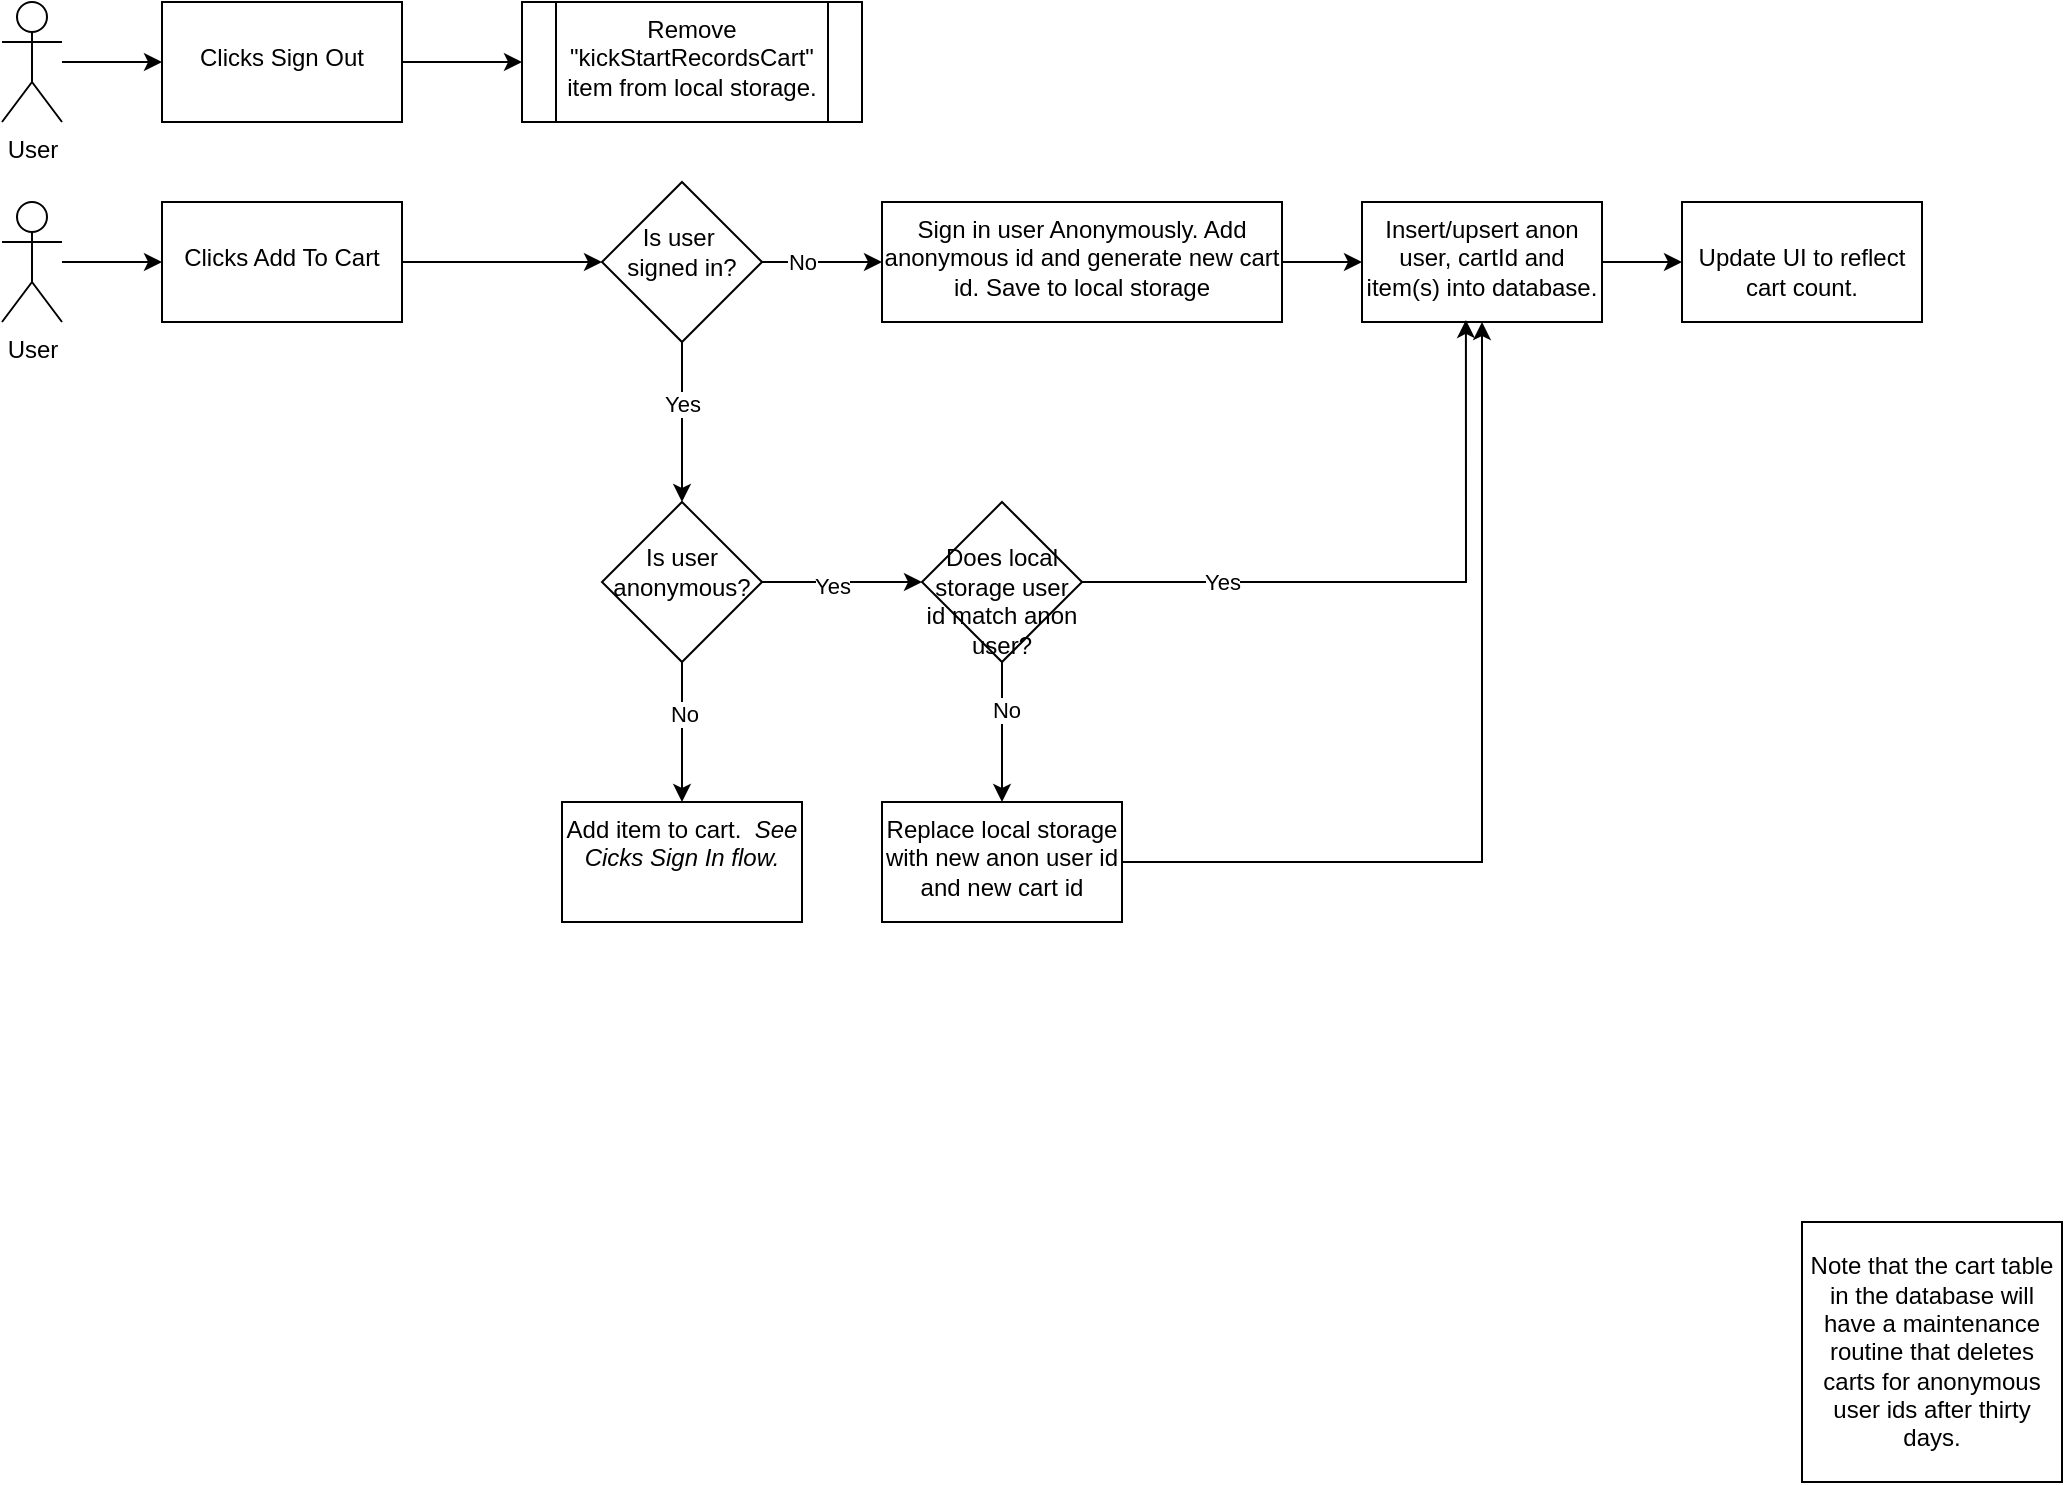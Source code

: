 <mxfile version="26.2.9">
  <diagram name="Page-1" id="9YGcP4kTieHBKAeo50qU">
    <mxGraphModel dx="1290" dy="1082" grid="1" gridSize="10" guides="1" tooltips="1" connect="1" arrows="1" fold="1" page="1" pageScale="1" pageWidth="1100" pageHeight="850" math="0" shadow="0">
      <root>
        <mxCell id="0" />
        <mxCell id="1" parent="0" />
        <mxCell id="FAYgEQ3GZWzxIfLMmF-X-9" value="" style="edgeStyle=orthogonalEdgeStyle;rounded=0;orthogonalLoop=1;jettySize=auto;html=1;" edge="1" parent="1" source="FAYgEQ3GZWzxIfLMmF-X-2" target="FAYgEQ3GZWzxIfLMmF-X-8">
          <mxGeometry relative="1" as="geometry" />
        </mxCell>
        <mxCell id="FAYgEQ3GZWzxIfLMmF-X-2" value="User" style="shape=umlActor;verticalLabelPosition=bottom;verticalAlign=top;html=1;outlineConnect=0;" vertex="1" parent="1">
          <mxGeometry x="40" y="40" width="30" height="60" as="geometry" />
        </mxCell>
        <mxCell id="FAYgEQ3GZWzxIfLMmF-X-11" value="" style="edgeStyle=orthogonalEdgeStyle;rounded=0;orthogonalLoop=1;jettySize=auto;html=1;" edge="1" parent="1" source="FAYgEQ3GZWzxIfLMmF-X-8" target="FAYgEQ3GZWzxIfLMmF-X-10">
          <mxGeometry relative="1" as="geometry" />
        </mxCell>
        <mxCell id="FAYgEQ3GZWzxIfLMmF-X-8" value="&lt;div&gt;&lt;br&gt;&lt;/div&gt;&lt;div&gt;Clicks Sign Out&lt;/div&gt;" style="whiteSpace=wrap;html=1;verticalAlign=top;" vertex="1" parent="1">
          <mxGeometry x="120" y="40" width="120" height="60" as="geometry" />
        </mxCell>
        <mxCell id="FAYgEQ3GZWzxIfLMmF-X-10" value="&lt;div&gt;Remove &quot;kickStartRecordsCart&quot; item from local storage.&lt;br&gt;&lt;/div&gt;" style="shape=process;whiteSpace=wrap;html=1;backgroundOutline=1;verticalAlign=top;" vertex="1" parent="1">
          <mxGeometry x="300" y="40" width="170" height="60" as="geometry" />
        </mxCell>
        <mxCell id="FAYgEQ3GZWzxIfLMmF-X-12" value="" style="edgeStyle=orthogonalEdgeStyle;rounded=0;orthogonalLoop=1;jettySize=auto;html=1;" edge="1" parent="1" source="FAYgEQ3GZWzxIfLMmF-X-13" target="FAYgEQ3GZWzxIfLMmF-X-15">
          <mxGeometry relative="1" as="geometry" />
        </mxCell>
        <mxCell id="FAYgEQ3GZWzxIfLMmF-X-13" value="User" style="shape=umlActor;verticalLabelPosition=bottom;verticalAlign=top;html=1;outlineConnect=0;" vertex="1" parent="1">
          <mxGeometry x="40" y="140" width="30" height="60" as="geometry" />
        </mxCell>
        <mxCell id="FAYgEQ3GZWzxIfLMmF-X-18" value="" style="edgeStyle=orthogonalEdgeStyle;rounded=0;orthogonalLoop=1;jettySize=auto;html=1;" edge="1" parent="1" source="FAYgEQ3GZWzxIfLMmF-X-15" target="FAYgEQ3GZWzxIfLMmF-X-17">
          <mxGeometry relative="1" as="geometry" />
        </mxCell>
        <mxCell id="FAYgEQ3GZWzxIfLMmF-X-15" value="&lt;div&gt;&lt;br&gt;&lt;/div&gt;&lt;div&gt;Clicks Add To Cart&lt;br&gt;&lt;/div&gt;" style="whiteSpace=wrap;html=1;verticalAlign=top;" vertex="1" parent="1">
          <mxGeometry x="120" y="140" width="120" height="60" as="geometry" />
        </mxCell>
        <mxCell id="FAYgEQ3GZWzxIfLMmF-X-20" value="" style="edgeStyle=orthogonalEdgeStyle;rounded=0;orthogonalLoop=1;jettySize=auto;html=1;" edge="1" parent="1" source="FAYgEQ3GZWzxIfLMmF-X-17" target="FAYgEQ3GZWzxIfLMmF-X-19">
          <mxGeometry relative="1" as="geometry" />
        </mxCell>
        <mxCell id="FAYgEQ3GZWzxIfLMmF-X-21" value="No" style="edgeLabel;html=1;align=center;verticalAlign=middle;resizable=0;points=[];" vertex="1" connectable="0" parent="FAYgEQ3GZWzxIfLMmF-X-20">
          <mxGeometry x="0.233" relative="1" as="geometry">
            <mxPoint x="-17" as="offset" />
          </mxGeometry>
        </mxCell>
        <mxCell id="FAYgEQ3GZWzxIfLMmF-X-26" value="" style="edgeStyle=orthogonalEdgeStyle;rounded=0;orthogonalLoop=1;jettySize=auto;html=1;" edge="1" parent="1" source="FAYgEQ3GZWzxIfLMmF-X-17" target="FAYgEQ3GZWzxIfLMmF-X-25">
          <mxGeometry relative="1" as="geometry" />
        </mxCell>
        <mxCell id="FAYgEQ3GZWzxIfLMmF-X-30" value="Yes" style="edgeLabel;html=1;align=center;verticalAlign=middle;resizable=0;points=[];" vertex="1" connectable="0" parent="FAYgEQ3GZWzxIfLMmF-X-26">
          <mxGeometry x="-0.225" relative="1" as="geometry">
            <mxPoint as="offset" />
          </mxGeometry>
        </mxCell>
        <mxCell id="FAYgEQ3GZWzxIfLMmF-X-17" value="&lt;div&gt;&lt;br&gt;&lt;/div&gt;&lt;div&gt;Is user&amp;nbsp;&lt;br&gt;&lt;/div&gt;&lt;div&gt;signed in?&lt;br&gt;&lt;/div&gt;" style="rhombus;whiteSpace=wrap;html=1;verticalAlign=top;" vertex="1" parent="1">
          <mxGeometry x="340" y="130" width="80" height="80" as="geometry" />
        </mxCell>
        <mxCell id="FAYgEQ3GZWzxIfLMmF-X-33" value="" style="edgeStyle=orthogonalEdgeStyle;rounded=0;orthogonalLoop=1;jettySize=auto;html=1;" edge="1" parent="1" source="FAYgEQ3GZWzxIfLMmF-X-19" target="FAYgEQ3GZWzxIfLMmF-X-32">
          <mxGeometry relative="1" as="geometry" />
        </mxCell>
        <mxCell id="FAYgEQ3GZWzxIfLMmF-X-19" value="Sign in user Anonymously. Add anonymous id and generate new cart id. Save to local storage" style="whiteSpace=wrap;html=1;verticalAlign=top;" vertex="1" parent="1">
          <mxGeometry x="480" y="140" width="200" height="60" as="geometry" />
        </mxCell>
        <mxCell id="FAYgEQ3GZWzxIfLMmF-X-47" value="" style="edgeStyle=orthogonalEdgeStyle;rounded=0;orthogonalLoop=1;jettySize=auto;html=1;" edge="1" parent="1" source="FAYgEQ3GZWzxIfLMmF-X-25" target="FAYgEQ3GZWzxIfLMmF-X-46">
          <mxGeometry relative="1" as="geometry" />
        </mxCell>
        <mxCell id="FAYgEQ3GZWzxIfLMmF-X-50" value="Yes" style="edgeLabel;html=1;align=center;verticalAlign=middle;resizable=0;points=[];" vertex="1" connectable="0" parent="FAYgEQ3GZWzxIfLMmF-X-47">
          <mxGeometry x="-0.125" y="-2" relative="1" as="geometry">
            <mxPoint as="offset" />
          </mxGeometry>
        </mxCell>
        <mxCell id="FAYgEQ3GZWzxIfLMmF-X-62" value="" style="edgeStyle=orthogonalEdgeStyle;rounded=0;orthogonalLoop=1;jettySize=auto;html=1;" edge="1" parent="1" source="FAYgEQ3GZWzxIfLMmF-X-25" target="FAYgEQ3GZWzxIfLMmF-X-61">
          <mxGeometry relative="1" as="geometry" />
        </mxCell>
        <mxCell id="FAYgEQ3GZWzxIfLMmF-X-63" value="No" style="edgeLabel;html=1;align=center;verticalAlign=middle;resizable=0;points=[];" vertex="1" connectable="0" parent="FAYgEQ3GZWzxIfLMmF-X-62">
          <mxGeometry x="-0.257" y="1" relative="1" as="geometry">
            <mxPoint as="offset" />
          </mxGeometry>
        </mxCell>
        <mxCell id="FAYgEQ3GZWzxIfLMmF-X-25" value="&lt;div&gt;&lt;br&gt;&lt;/div&gt;&lt;div&gt;Is user anonymous?&lt;/div&gt;" style="rhombus;whiteSpace=wrap;html=1;verticalAlign=top;" vertex="1" parent="1">
          <mxGeometry x="340" y="290" width="80" height="80" as="geometry" />
        </mxCell>
        <mxCell id="FAYgEQ3GZWzxIfLMmF-X-35" value="" style="edgeStyle=orthogonalEdgeStyle;rounded=0;orthogonalLoop=1;jettySize=auto;html=1;" edge="1" parent="1" source="FAYgEQ3GZWzxIfLMmF-X-32" target="FAYgEQ3GZWzxIfLMmF-X-34">
          <mxGeometry relative="1" as="geometry" />
        </mxCell>
        <mxCell id="FAYgEQ3GZWzxIfLMmF-X-32" value="Insert/upsert anon user, cartId and item(s) into database." style="whiteSpace=wrap;html=1;verticalAlign=top;" vertex="1" parent="1">
          <mxGeometry x="720" y="140" width="120" height="60" as="geometry" />
        </mxCell>
        <mxCell id="FAYgEQ3GZWzxIfLMmF-X-34" value="&lt;div&gt;&lt;br&gt;&lt;/div&gt;Update UI to reflect cart count." style="whiteSpace=wrap;html=1;verticalAlign=top;" vertex="1" parent="1">
          <mxGeometry x="880" y="140" width="120" height="60" as="geometry" />
        </mxCell>
        <mxCell id="FAYgEQ3GZWzxIfLMmF-X-48" style="edgeStyle=orthogonalEdgeStyle;rounded=0;orthogonalLoop=1;jettySize=auto;html=1;entryX=0.433;entryY=0.983;entryDx=0;entryDy=0;entryPerimeter=0;" edge="1" parent="1" source="FAYgEQ3GZWzxIfLMmF-X-46" target="FAYgEQ3GZWzxIfLMmF-X-32">
          <mxGeometry relative="1" as="geometry">
            <mxPoint x="670" y="330" as="targetPoint" />
          </mxGeometry>
        </mxCell>
        <mxCell id="FAYgEQ3GZWzxIfLMmF-X-49" value="Yes" style="edgeLabel;html=1;align=center;verticalAlign=middle;resizable=0;points=[];" vertex="1" connectable="0" parent="FAYgEQ3GZWzxIfLMmF-X-48">
          <mxGeometry x="-0.028" y="-1" relative="1" as="geometry">
            <mxPoint x="-87" y="-1" as="offset" />
          </mxGeometry>
        </mxCell>
        <mxCell id="FAYgEQ3GZWzxIfLMmF-X-54" value="" style="edgeStyle=orthogonalEdgeStyle;rounded=0;orthogonalLoop=1;jettySize=auto;html=1;" edge="1" parent="1" source="FAYgEQ3GZWzxIfLMmF-X-46" target="FAYgEQ3GZWzxIfLMmF-X-53">
          <mxGeometry relative="1" as="geometry" />
        </mxCell>
        <mxCell id="FAYgEQ3GZWzxIfLMmF-X-55" value="No" style="edgeLabel;html=1;align=center;verticalAlign=middle;resizable=0;points=[];" vertex="1" connectable="0" parent="FAYgEQ3GZWzxIfLMmF-X-54">
          <mxGeometry x="-0.309" y="2" relative="1" as="geometry">
            <mxPoint as="offset" />
          </mxGeometry>
        </mxCell>
        <mxCell id="FAYgEQ3GZWzxIfLMmF-X-46" value="&lt;div&gt;&lt;br&gt;&lt;/div&gt;Does local storage user id match anon user?" style="rhombus;whiteSpace=wrap;html=1;verticalAlign=top;" vertex="1" parent="1">
          <mxGeometry x="500" y="290" width="80" height="80" as="geometry" />
        </mxCell>
        <mxCell id="FAYgEQ3GZWzxIfLMmF-X-57" style="edgeStyle=orthogonalEdgeStyle;rounded=0;orthogonalLoop=1;jettySize=auto;html=1;entryX=0.5;entryY=1;entryDx=0;entryDy=0;" edge="1" parent="1" source="FAYgEQ3GZWzxIfLMmF-X-53" target="FAYgEQ3GZWzxIfLMmF-X-32">
          <mxGeometry relative="1" as="geometry" />
        </mxCell>
        <mxCell id="FAYgEQ3GZWzxIfLMmF-X-53" value="Replace local storage with new anon user id and new cart id" style="whiteSpace=wrap;html=1;verticalAlign=top;" vertex="1" parent="1">
          <mxGeometry x="480" y="440" width="120" height="60" as="geometry" />
        </mxCell>
        <mxCell id="FAYgEQ3GZWzxIfLMmF-X-58" value="Note that the cart table in the database will have a maintenance routine that deletes carts for anonymous user ids after thirty days." style="whiteSpace=wrap;html=1;aspect=fixed;" vertex="1" parent="1">
          <mxGeometry x="940" y="650" width="130" height="130" as="geometry" />
        </mxCell>
        <mxCell id="FAYgEQ3GZWzxIfLMmF-X-61" value="Add item to cart. &lt;i&gt;&amp;nbsp;See Cicks Sign In flow.&lt;/i&gt;" style="whiteSpace=wrap;html=1;verticalAlign=top;" vertex="1" parent="1">
          <mxGeometry x="320" y="440" width="120" height="60" as="geometry" />
        </mxCell>
      </root>
    </mxGraphModel>
  </diagram>
</mxfile>
